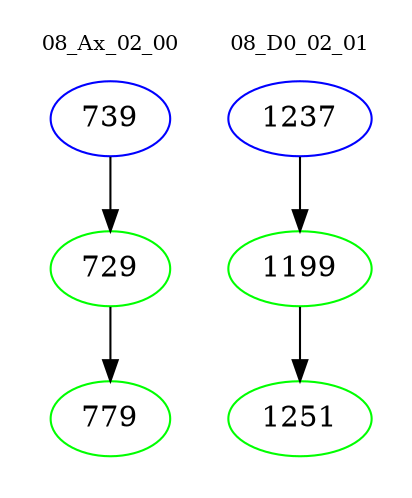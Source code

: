 digraph{
subgraph cluster_0 {
color = white
label = "08_Ax_02_00";
fontsize=10;
T0_739 [label="739", color="blue"]
T0_739 -> T0_729 [color="black"]
T0_729 [label="729", color="green"]
T0_729 -> T0_779 [color="black"]
T0_779 [label="779", color="green"]
}
subgraph cluster_1 {
color = white
label = "08_D0_02_01";
fontsize=10;
T1_1237 [label="1237", color="blue"]
T1_1237 -> T1_1199 [color="black"]
T1_1199 [label="1199", color="green"]
T1_1199 -> T1_1251 [color="black"]
T1_1251 [label="1251", color="green"]
}
}
